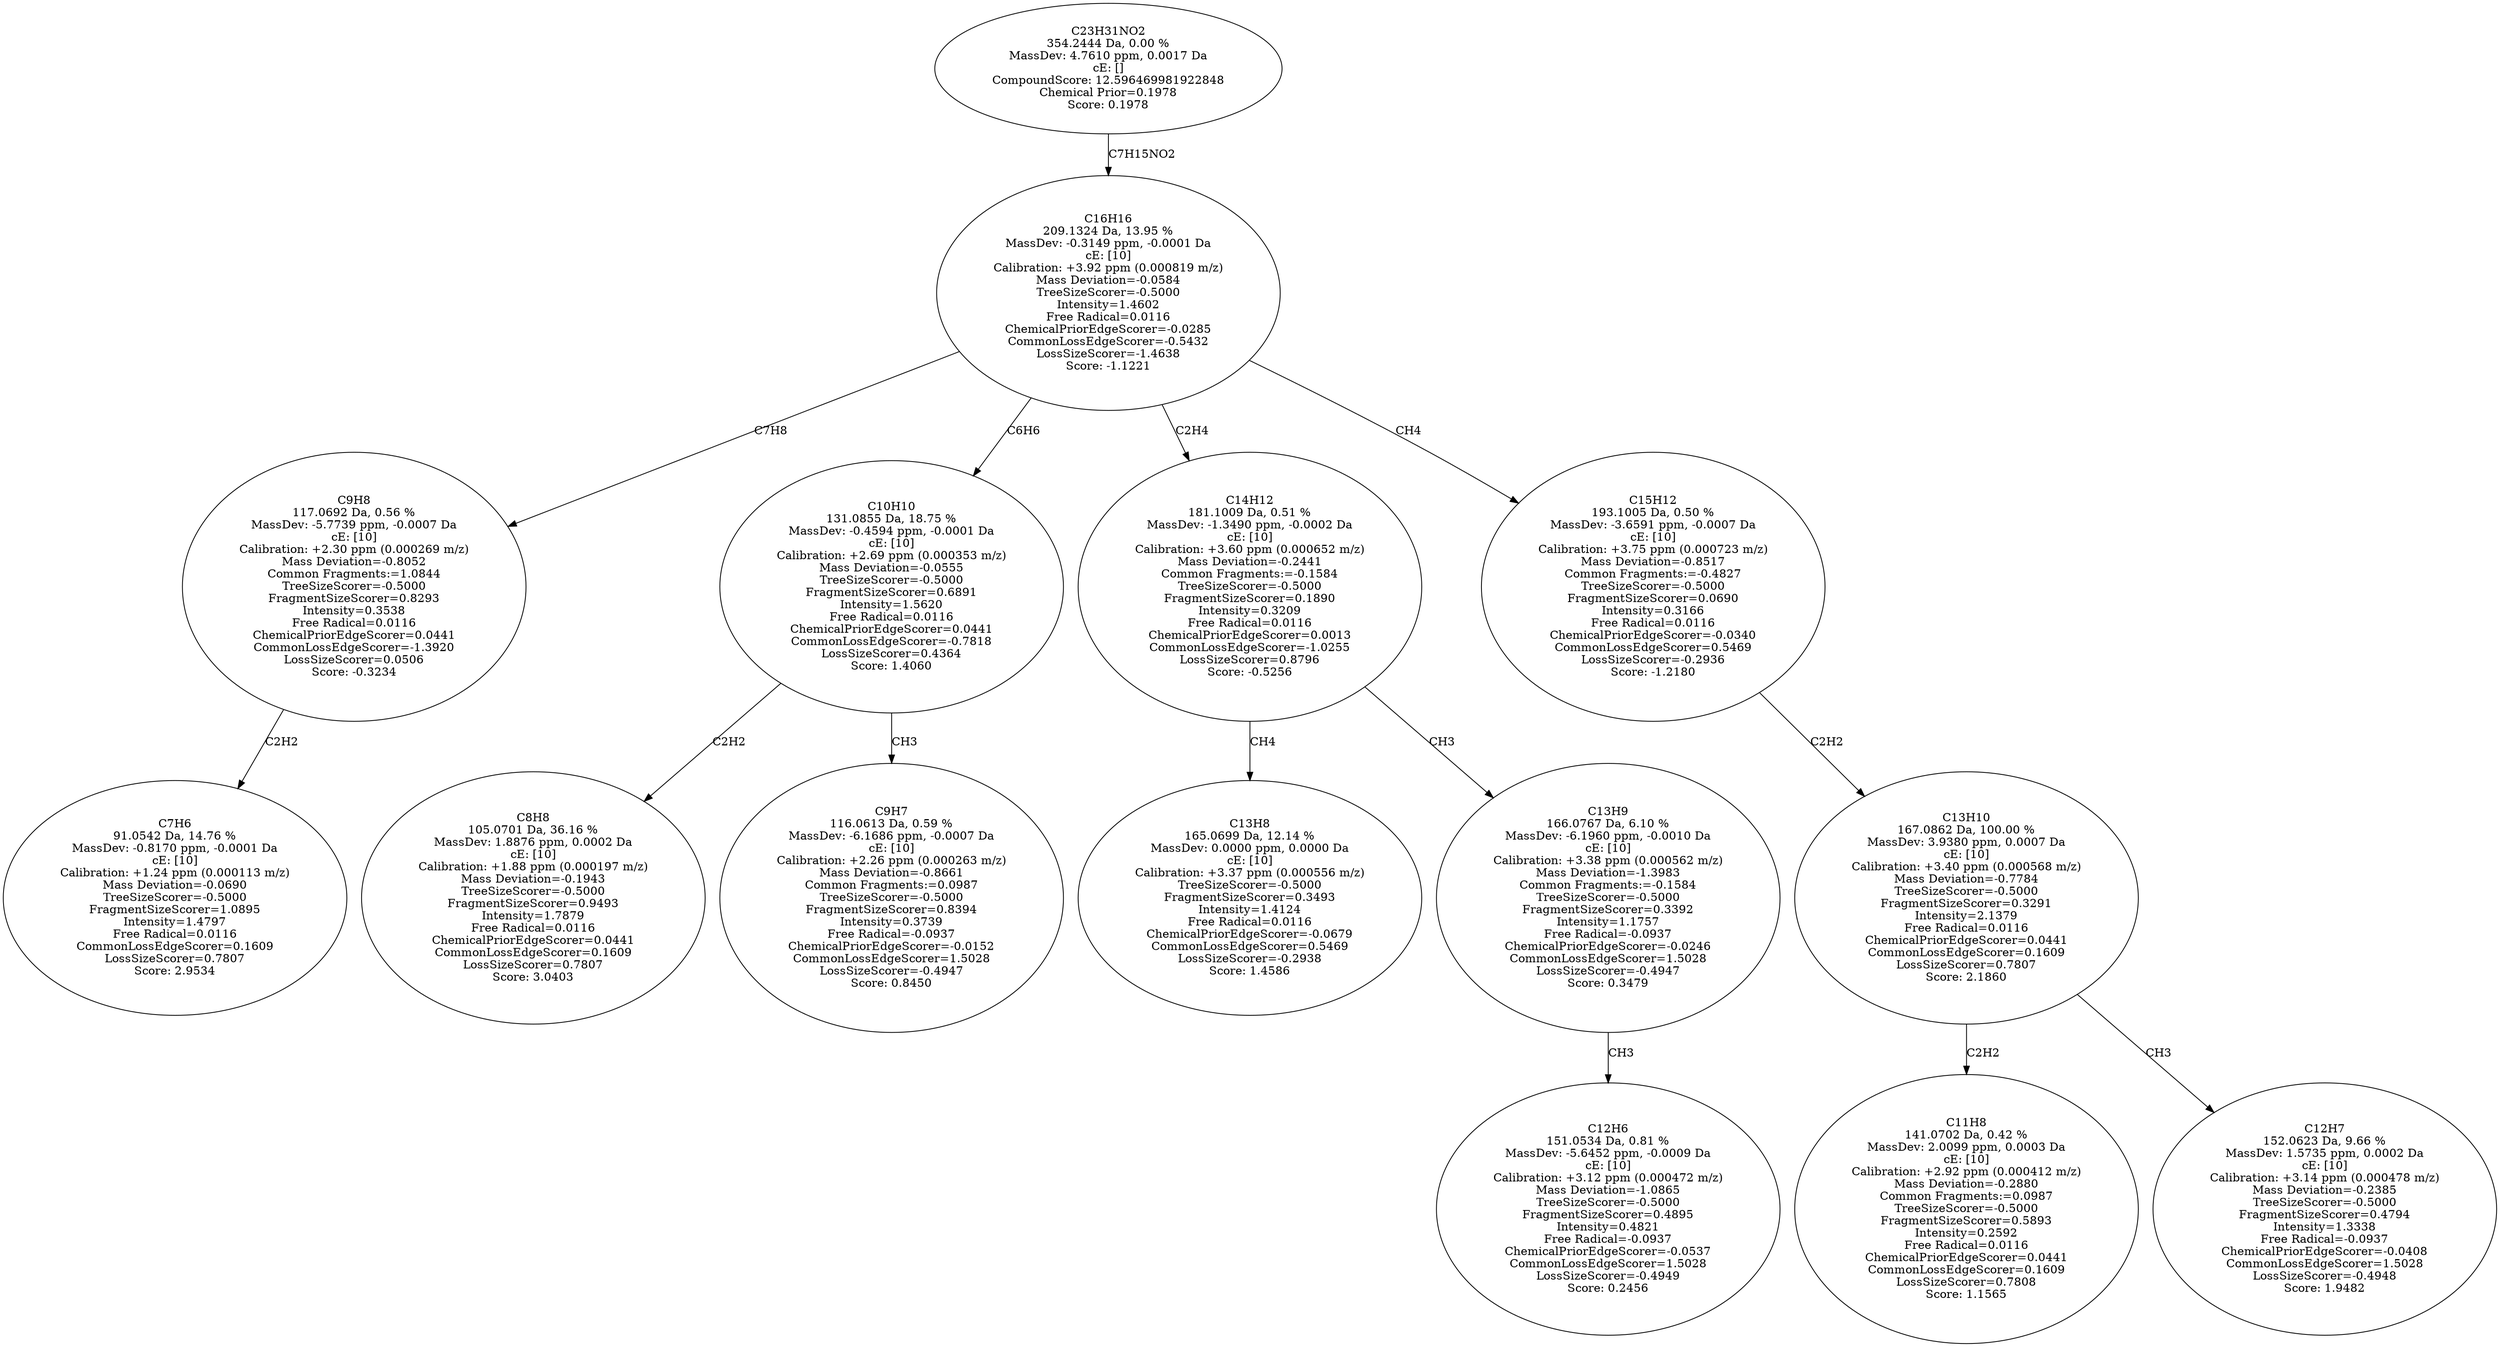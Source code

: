 strict digraph {
v1 [label="C7H6\n91.0542 Da, 14.76 %\nMassDev: -0.8170 ppm, -0.0001 Da\ncE: [10]\nCalibration: +1.24 ppm (0.000113 m/z)\nMass Deviation=-0.0690\nTreeSizeScorer=-0.5000\nFragmentSizeScorer=1.0895\nIntensity=1.4797\nFree Radical=0.0116\nCommonLossEdgeScorer=0.1609\nLossSizeScorer=0.7807\nScore: 2.9534"];
v2 [label="C9H8\n117.0692 Da, 0.56 %\nMassDev: -5.7739 ppm, -0.0007 Da\ncE: [10]\nCalibration: +2.30 ppm (0.000269 m/z)\nMass Deviation=-0.8052\nCommon Fragments:=1.0844\nTreeSizeScorer=-0.5000\nFragmentSizeScorer=0.8293\nIntensity=0.3538\nFree Radical=0.0116\nChemicalPriorEdgeScorer=0.0441\nCommonLossEdgeScorer=-1.3920\nLossSizeScorer=0.0506\nScore: -0.3234"];
v3 [label="C8H8\n105.0701 Da, 36.16 %\nMassDev: 1.8876 ppm, 0.0002 Da\ncE: [10]\nCalibration: +1.88 ppm (0.000197 m/z)\nMass Deviation=-0.1943\nTreeSizeScorer=-0.5000\nFragmentSizeScorer=0.9493\nIntensity=1.7879\nFree Radical=0.0116\nChemicalPriorEdgeScorer=0.0441\nCommonLossEdgeScorer=0.1609\nLossSizeScorer=0.7807\nScore: 3.0403"];
v4 [label="C9H7\n116.0613 Da, 0.59 %\nMassDev: -6.1686 ppm, -0.0007 Da\ncE: [10]\nCalibration: +2.26 ppm (0.000263 m/z)\nMass Deviation=-0.8661\nCommon Fragments:=0.0987\nTreeSizeScorer=-0.5000\nFragmentSizeScorer=0.8394\nIntensity=0.3739\nFree Radical=-0.0937\nChemicalPriorEdgeScorer=-0.0152\nCommonLossEdgeScorer=1.5028\nLossSizeScorer=-0.4947\nScore: 0.8450"];
v5 [label="C10H10\n131.0855 Da, 18.75 %\nMassDev: -0.4594 ppm, -0.0001 Da\ncE: [10]\nCalibration: +2.69 ppm (0.000353 m/z)\nMass Deviation=-0.0555\nTreeSizeScorer=-0.5000\nFragmentSizeScorer=0.6891\nIntensity=1.5620\nFree Radical=0.0116\nChemicalPriorEdgeScorer=0.0441\nCommonLossEdgeScorer=-0.7818\nLossSizeScorer=0.4364\nScore: 1.4060"];
v6 [label="C13H8\n165.0699 Da, 12.14 %\nMassDev: 0.0000 ppm, 0.0000 Da\ncE: [10]\nCalibration: +3.37 ppm (0.000556 m/z)\nTreeSizeScorer=-0.5000\nFragmentSizeScorer=0.3493\nIntensity=1.4124\nFree Radical=0.0116\nChemicalPriorEdgeScorer=-0.0679\nCommonLossEdgeScorer=0.5469\nLossSizeScorer=-0.2938\nScore: 1.4586"];
v7 [label="C12H6\n151.0534 Da, 0.81 %\nMassDev: -5.6452 ppm, -0.0009 Da\ncE: [10]\nCalibration: +3.12 ppm (0.000472 m/z)\nMass Deviation=-1.0865\nTreeSizeScorer=-0.5000\nFragmentSizeScorer=0.4895\nIntensity=0.4821\nFree Radical=-0.0937\nChemicalPriorEdgeScorer=-0.0537\nCommonLossEdgeScorer=1.5028\nLossSizeScorer=-0.4949\nScore: 0.2456"];
v8 [label="C13H9\n166.0767 Da, 6.10 %\nMassDev: -6.1960 ppm, -0.0010 Da\ncE: [10]\nCalibration: +3.38 ppm (0.000562 m/z)\nMass Deviation=-1.3983\nCommon Fragments:=-0.1584\nTreeSizeScorer=-0.5000\nFragmentSizeScorer=0.3392\nIntensity=1.1757\nFree Radical=-0.0937\nChemicalPriorEdgeScorer=-0.0246\nCommonLossEdgeScorer=1.5028\nLossSizeScorer=-0.4947\nScore: 0.3479"];
v9 [label="C14H12\n181.1009 Da, 0.51 %\nMassDev: -1.3490 ppm, -0.0002 Da\ncE: [10]\nCalibration: +3.60 ppm (0.000652 m/z)\nMass Deviation=-0.2441\nCommon Fragments:=-0.1584\nTreeSizeScorer=-0.5000\nFragmentSizeScorer=0.1890\nIntensity=0.3209\nFree Radical=0.0116\nChemicalPriorEdgeScorer=0.0013\nCommonLossEdgeScorer=-1.0255\nLossSizeScorer=0.8796\nScore: -0.5256"];
v10 [label="C11H8\n141.0702 Da, 0.42 %\nMassDev: 2.0099 ppm, 0.0003 Da\ncE: [10]\nCalibration: +2.92 ppm (0.000412 m/z)\nMass Deviation=-0.2880\nCommon Fragments:=0.0987\nTreeSizeScorer=-0.5000\nFragmentSizeScorer=0.5893\nIntensity=0.2592\nFree Radical=0.0116\nChemicalPriorEdgeScorer=0.0441\nCommonLossEdgeScorer=0.1609\nLossSizeScorer=0.7808\nScore: 1.1565"];
v11 [label="C12H7\n152.0623 Da, 9.66 %\nMassDev: 1.5735 ppm, 0.0002 Da\ncE: [10]\nCalibration: +3.14 ppm (0.000478 m/z)\nMass Deviation=-0.2385\nTreeSizeScorer=-0.5000\nFragmentSizeScorer=0.4794\nIntensity=1.3338\nFree Radical=-0.0937\nChemicalPriorEdgeScorer=-0.0408\nCommonLossEdgeScorer=1.5028\nLossSizeScorer=-0.4948\nScore: 1.9482"];
v12 [label="C13H10\n167.0862 Da, 100.00 %\nMassDev: 3.9380 ppm, 0.0007 Da\ncE: [10]\nCalibration: +3.40 ppm (0.000568 m/z)\nMass Deviation=-0.7784\nTreeSizeScorer=-0.5000\nFragmentSizeScorer=0.3291\nIntensity=2.1379\nFree Radical=0.0116\nChemicalPriorEdgeScorer=0.0441\nCommonLossEdgeScorer=0.1609\nLossSizeScorer=0.7807\nScore: 2.1860"];
v13 [label="C15H12\n193.1005 Da, 0.50 %\nMassDev: -3.6591 ppm, -0.0007 Da\ncE: [10]\nCalibration: +3.75 ppm (0.000723 m/z)\nMass Deviation=-0.8517\nCommon Fragments:=-0.4827\nTreeSizeScorer=-0.5000\nFragmentSizeScorer=0.0690\nIntensity=0.3166\nFree Radical=0.0116\nChemicalPriorEdgeScorer=-0.0340\nCommonLossEdgeScorer=0.5469\nLossSizeScorer=-0.2936\nScore: -1.2180"];
v14 [label="C16H16\n209.1324 Da, 13.95 %\nMassDev: -0.3149 ppm, -0.0001 Da\ncE: [10]\nCalibration: +3.92 ppm (0.000819 m/z)\nMass Deviation=-0.0584\nTreeSizeScorer=-0.5000\nIntensity=1.4602\nFree Radical=0.0116\nChemicalPriorEdgeScorer=-0.0285\nCommonLossEdgeScorer=-0.5432\nLossSizeScorer=-1.4638\nScore: -1.1221"];
v15 [label="C23H31NO2\n354.2444 Da, 0.00 %\nMassDev: 4.7610 ppm, 0.0017 Da\ncE: []\nCompoundScore: 12.596469981922848\nChemical Prior=0.1978\nScore: 0.1978"];
v2 -> v1 [label="C2H2"];
v14 -> v2 [label="C7H8"];
v5 -> v3 [label="C2H2"];
v5 -> v4 [label="CH3"];
v14 -> v5 [label="C6H6"];
v9 -> v6 [label="CH4"];
v8 -> v7 [label="CH3"];
v9 -> v8 [label="CH3"];
v14 -> v9 [label="C2H4"];
v12 -> v10 [label="C2H2"];
v12 -> v11 [label="CH3"];
v13 -> v12 [label="C2H2"];
v14 -> v13 [label="CH4"];
v15 -> v14 [label="C7H15NO2"];
}